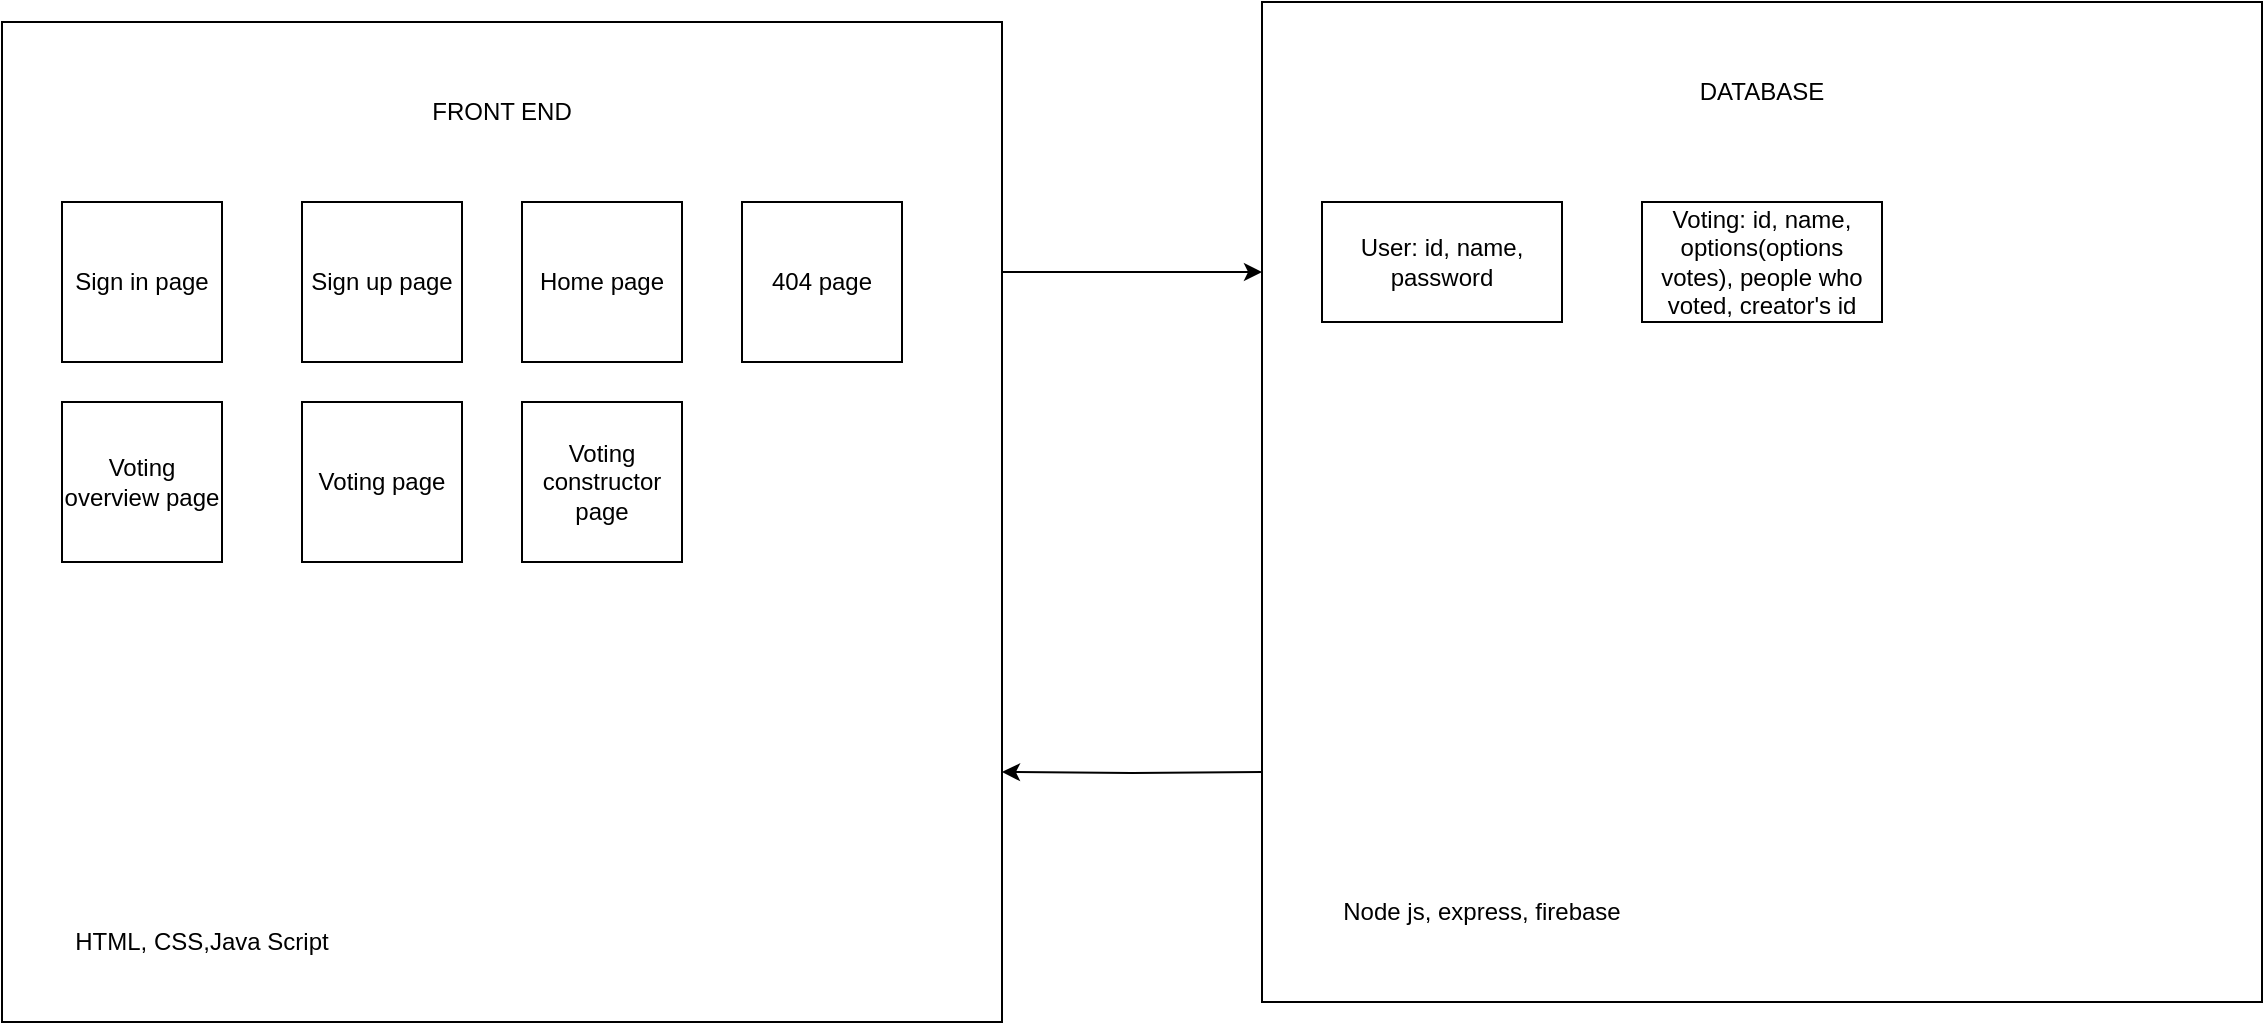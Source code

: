 <mxfile version="22.1.2" type="device">
  <diagram name="Page-1" id="tnl13-mu_6jpClqBQCL0">
    <mxGraphModel dx="1295" dy="758" grid="1" gridSize="10" guides="1" tooltips="1" connect="1" arrows="1" fold="1" page="1" pageScale="1" pageWidth="827" pageHeight="1169" math="0" shadow="0">
      <root>
        <mxCell id="0" />
        <mxCell id="1" parent="0" />
        <mxCell id="ANfnTpbjn4AxKtJ8D0YX-15" style="edgeStyle=orthogonalEdgeStyle;rounded=0;orthogonalLoop=1;jettySize=auto;html=1;exitX=1;exitY=0.25;exitDx=0;exitDy=0;entryX=0;entryY=0.25;entryDx=0;entryDy=0;" edge="1" parent="1" source="ANfnTpbjn4AxKtJ8D0YX-1">
          <mxGeometry relative="1" as="geometry">
            <mxPoint x="690" y="265.0" as="targetPoint" />
          </mxGeometry>
        </mxCell>
        <mxCell id="ANfnTpbjn4AxKtJ8D0YX-1" value="" style="whiteSpace=wrap;html=1;aspect=fixed;" vertex="1" parent="1">
          <mxGeometry x="60" y="140" width="500" height="500" as="geometry" />
        </mxCell>
        <mxCell id="ANfnTpbjn4AxKtJ8D0YX-2" value="FRONT END" style="text;html=1;strokeColor=none;fillColor=none;align=center;verticalAlign=middle;whiteSpace=wrap;rounded=0;" vertex="1" parent="1">
          <mxGeometry x="270" y="170" width="80" height="30" as="geometry" />
        </mxCell>
        <mxCell id="ANfnTpbjn4AxKtJ8D0YX-3" value="Sign in page" style="whiteSpace=wrap;html=1;aspect=fixed;" vertex="1" parent="1">
          <mxGeometry x="90" y="230" width="80" height="80" as="geometry" />
        </mxCell>
        <mxCell id="ANfnTpbjn4AxKtJ8D0YX-4" value="Sign up page" style="whiteSpace=wrap;html=1;aspect=fixed;" vertex="1" parent="1">
          <mxGeometry x="210" y="230" width="80" height="80" as="geometry" />
        </mxCell>
        <mxCell id="ANfnTpbjn4AxKtJ8D0YX-5" value="Home page" style="whiteSpace=wrap;html=1;aspect=fixed;" vertex="1" parent="1">
          <mxGeometry x="320" y="230" width="80" height="80" as="geometry" />
        </mxCell>
        <mxCell id="ANfnTpbjn4AxKtJ8D0YX-6" value="404 page" style="whiteSpace=wrap;html=1;aspect=fixed;" vertex="1" parent="1">
          <mxGeometry x="430" y="230" width="80" height="80" as="geometry" />
        </mxCell>
        <mxCell id="ANfnTpbjn4AxKtJ8D0YX-7" value="Voting overview page" style="whiteSpace=wrap;html=1;aspect=fixed;" vertex="1" parent="1">
          <mxGeometry x="90" y="330" width="80" height="80" as="geometry" />
        </mxCell>
        <mxCell id="ANfnTpbjn4AxKtJ8D0YX-8" value="Voting page" style="whiteSpace=wrap;html=1;aspect=fixed;" vertex="1" parent="1">
          <mxGeometry x="210" y="330" width="80" height="80" as="geometry" />
        </mxCell>
        <mxCell id="ANfnTpbjn4AxKtJ8D0YX-9" value="Voting constructor page" style="whiteSpace=wrap;html=1;aspect=fixed;" vertex="1" parent="1">
          <mxGeometry x="320" y="330" width="80" height="80" as="geometry" />
        </mxCell>
        <mxCell id="ANfnTpbjn4AxKtJ8D0YX-10" value="HTML, CSS,Java Script" style="text;html=1;strokeColor=none;fillColor=none;align=center;verticalAlign=middle;whiteSpace=wrap;rounded=0;" vertex="1" parent="1">
          <mxGeometry x="90" y="585" width="140" height="30" as="geometry" />
        </mxCell>
        <mxCell id="ANfnTpbjn4AxKtJ8D0YX-16" style="edgeStyle=orthogonalEdgeStyle;rounded=0;orthogonalLoop=1;jettySize=auto;html=1;exitX=0;exitY=0.75;exitDx=0;exitDy=0;entryX=1;entryY=0.75;entryDx=0;entryDy=0;" edge="1" parent="1" target="ANfnTpbjn4AxKtJ8D0YX-1">
          <mxGeometry relative="1" as="geometry">
            <mxPoint x="690" y="515" as="sourcePoint" />
          </mxGeometry>
        </mxCell>
        <mxCell id="ANfnTpbjn4AxKtJ8D0YX-22" value="" style="whiteSpace=wrap;html=1;aspect=fixed;" vertex="1" parent="1">
          <mxGeometry x="690" y="130" width="500" height="500" as="geometry" />
        </mxCell>
        <mxCell id="ANfnTpbjn4AxKtJ8D0YX-23" value="DATABASE" style="text;html=1;strokeColor=none;fillColor=none;align=center;verticalAlign=middle;whiteSpace=wrap;rounded=0;" vertex="1" parent="1">
          <mxGeometry x="905" y="160" width="70" height="30" as="geometry" />
        </mxCell>
        <mxCell id="ANfnTpbjn4AxKtJ8D0YX-26" value="User: id, name, password" style="rounded=0;whiteSpace=wrap;html=1;" vertex="1" parent="1">
          <mxGeometry x="720" y="230" width="120" height="60" as="geometry" />
        </mxCell>
        <mxCell id="ANfnTpbjn4AxKtJ8D0YX-27" value="Voting: id, name, options(options votes), people who voted, creator&#39;s id" style="rounded=0;whiteSpace=wrap;html=1;" vertex="1" parent="1">
          <mxGeometry x="880" y="230" width="120" height="60" as="geometry" />
        </mxCell>
        <mxCell id="ANfnTpbjn4AxKtJ8D0YX-28" value="Node js, express, firebase" style="text;html=1;strokeColor=none;fillColor=none;align=center;verticalAlign=middle;whiteSpace=wrap;rounded=0;" vertex="1" parent="1">
          <mxGeometry x="720" y="570" width="160" height="30" as="geometry" />
        </mxCell>
      </root>
    </mxGraphModel>
  </diagram>
</mxfile>
